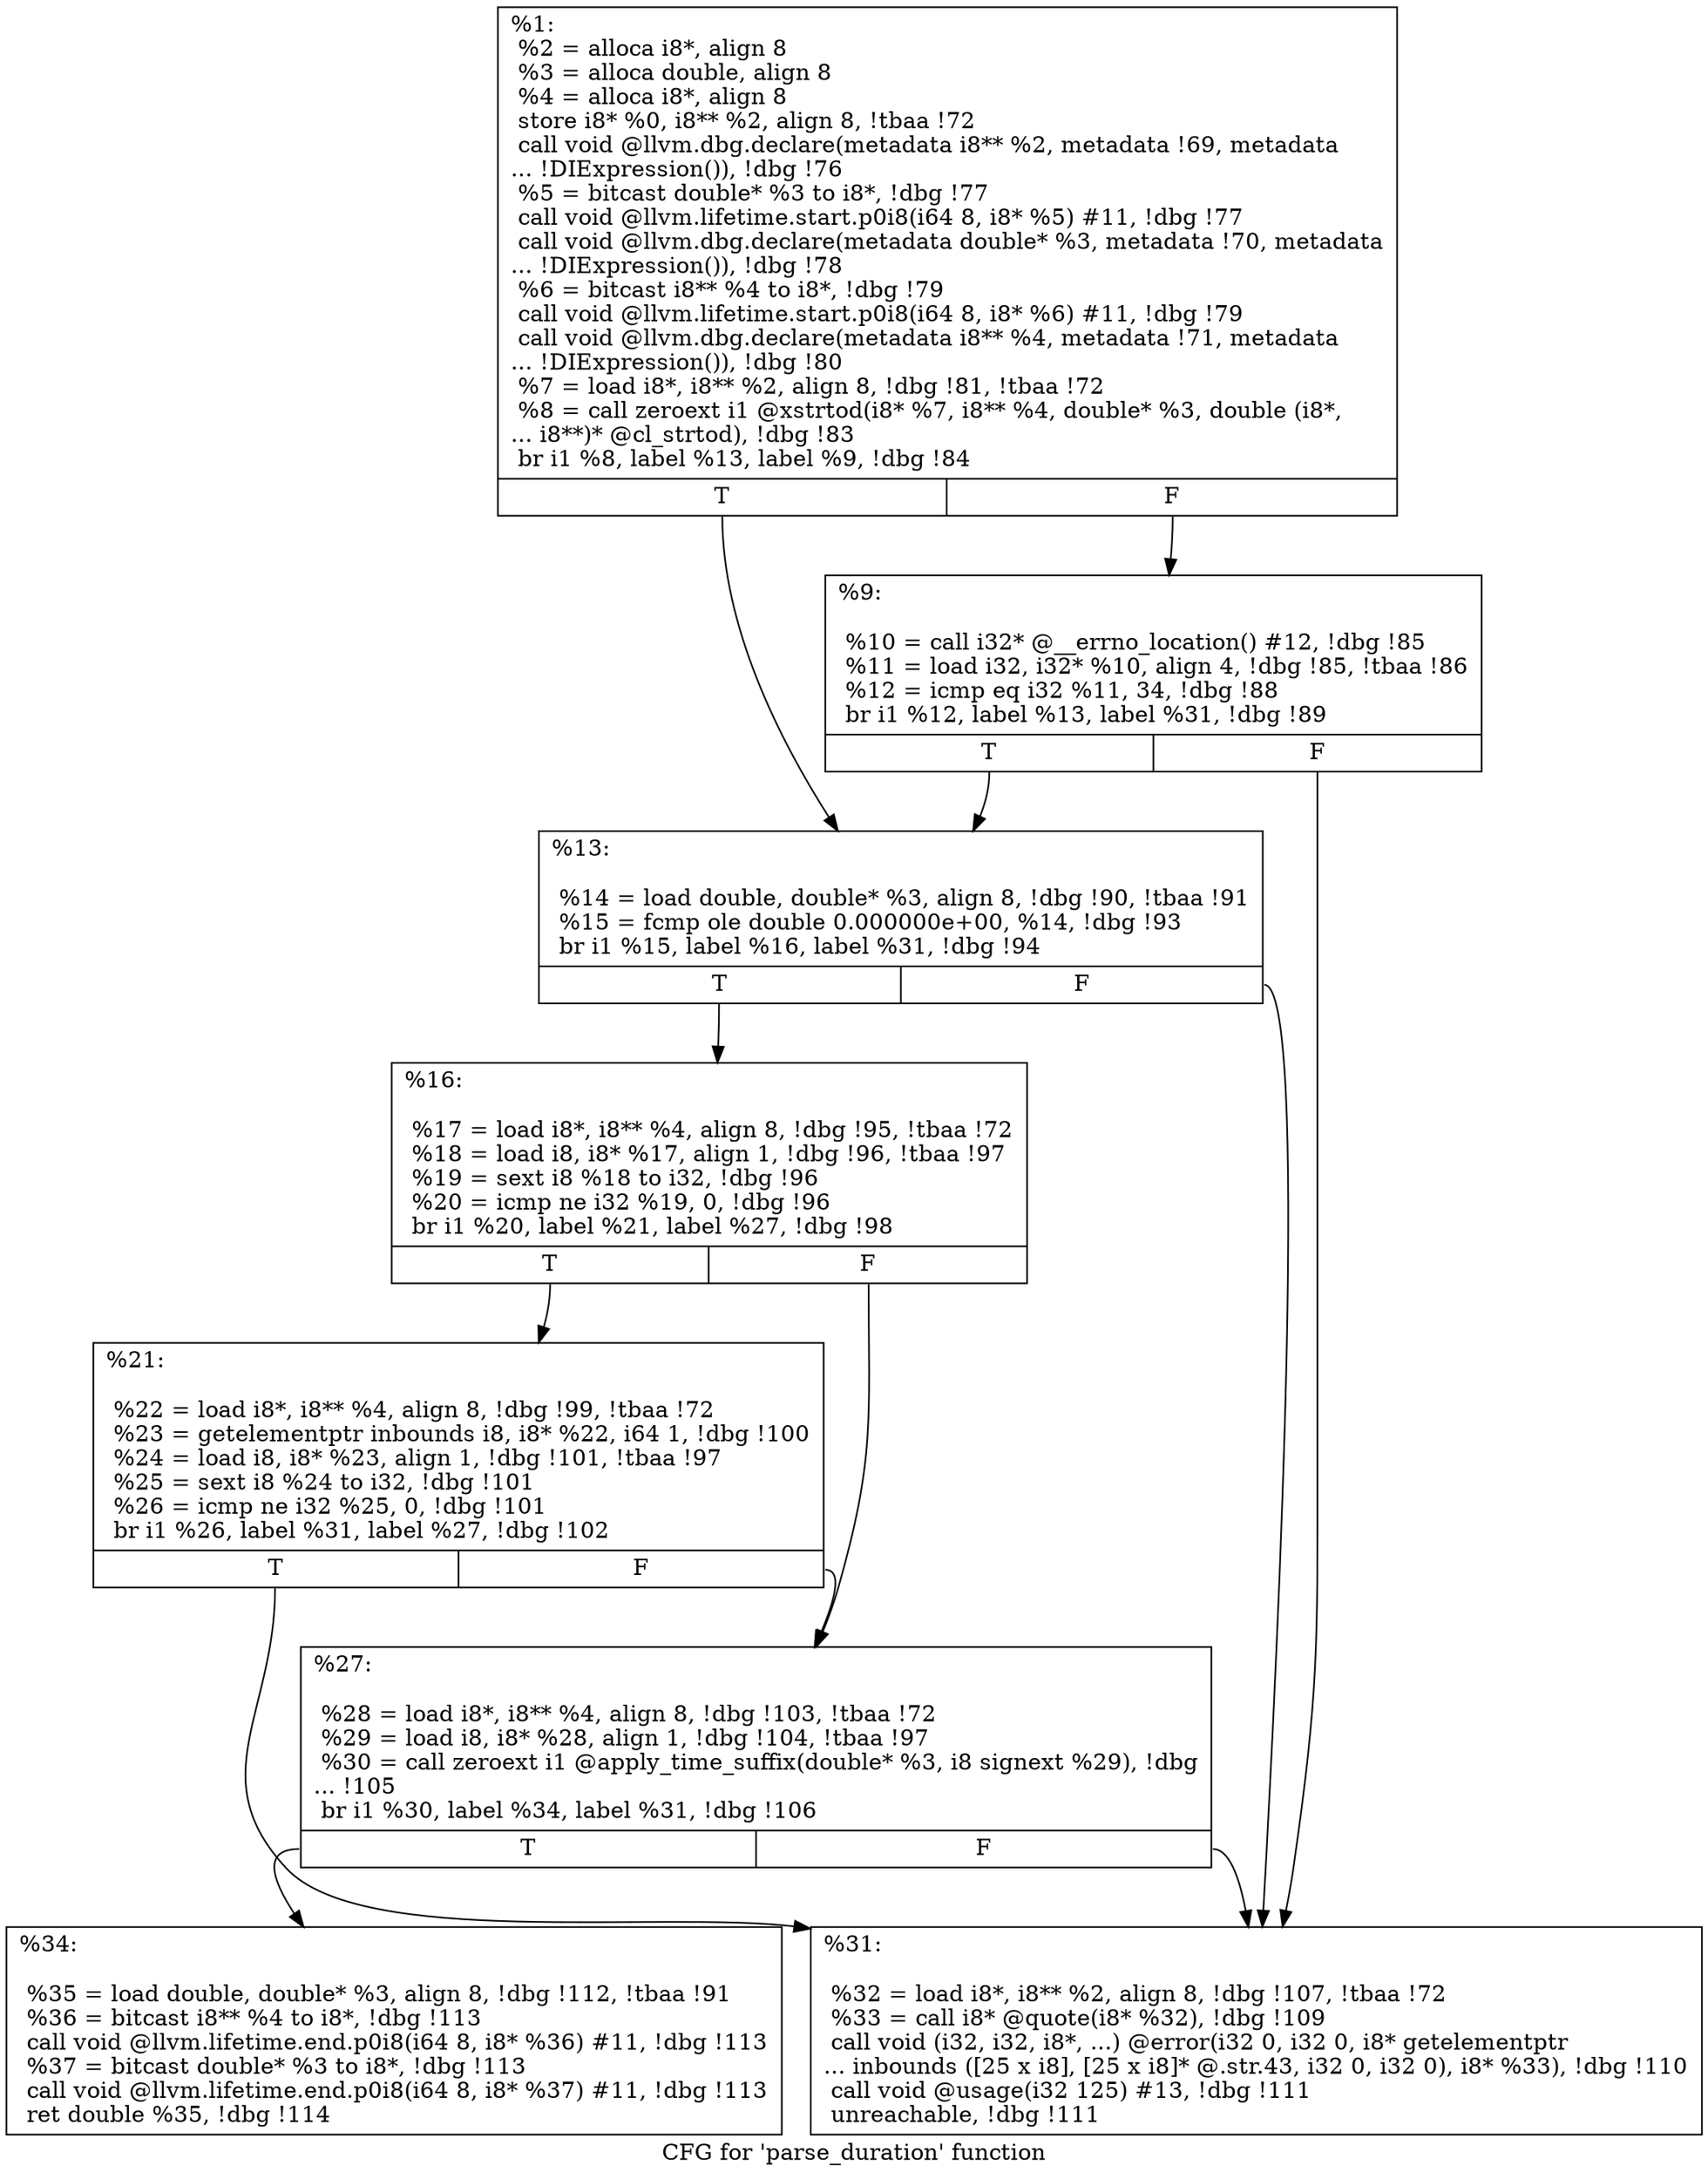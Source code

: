 digraph "CFG for 'parse_duration' function" {
	label="CFG for 'parse_duration' function";

	Node0x256bf30 [shape=record,label="{%1:\l  %2 = alloca i8*, align 8\l  %3 = alloca double, align 8\l  %4 = alloca i8*, align 8\l  store i8* %0, i8** %2, align 8, !tbaa !72\l  call void @llvm.dbg.declare(metadata i8** %2, metadata !69, metadata\l... !DIExpression()), !dbg !76\l  %5 = bitcast double* %3 to i8*, !dbg !77\l  call void @llvm.lifetime.start.p0i8(i64 8, i8* %5) #11, !dbg !77\l  call void @llvm.dbg.declare(metadata double* %3, metadata !70, metadata\l... !DIExpression()), !dbg !78\l  %6 = bitcast i8** %4 to i8*, !dbg !79\l  call void @llvm.lifetime.start.p0i8(i64 8, i8* %6) #11, !dbg !79\l  call void @llvm.dbg.declare(metadata i8** %4, metadata !71, metadata\l... !DIExpression()), !dbg !80\l  %7 = load i8*, i8** %2, align 8, !dbg !81, !tbaa !72\l  %8 = call zeroext i1 @xstrtod(i8* %7, i8** %4, double* %3, double (i8*,\l... i8**)* @cl_strtod), !dbg !83\l  br i1 %8, label %13, label %9, !dbg !84\l|{<s0>T|<s1>F}}"];
	Node0x256bf30:s0 -> Node0x256bfd0;
	Node0x256bf30:s1 -> Node0x256bf80;
	Node0x256bf80 [shape=record,label="{%9:\l\l  %10 = call i32* @__errno_location() #12, !dbg !85\l  %11 = load i32, i32* %10, align 4, !dbg !85, !tbaa !86\l  %12 = icmp eq i32 %11, 34, !dbg !88\l  br i1 %12, label %13, label %31, !dbg !89\l|{<s0>T|<s1>F}}"];
	Node0x256bf80:s0 -> Node0x256bfd0;
	Node0x256bf80:s1 -> Node0x256c110;
	Node0x256bfd0 [shape=record,label="{%13:\l\l  %14 = load double, double* %3, align 8, !dbg !90, !tbaa !91\l  %15 = fcmp ole double 0.000000e+00, %14, !dbg !93\l  br i1 %15, label %16, label %31, !dbg !94\l|{<s0>T|<s1>F}}"];
	Node0x256bfd0:s0 -> Node0x256c020;
	Node0x256bfd0:s1 -> Node0x256c110;
	Node0x256c020 [shape=record,label="{%16:\l\l  %17 = load i8*, i8** %4, align 8, !dbg !95, !tbaa !72\l  %18 = load i8, i8* %17, align 1, !dbg !96, !tbaa !97\l  %19 = sext i8 %18 to i32, !dbg !96\l  %20 = icmp ne i32 %19, 0, !dbg !96\l  br i1 %20, label %21, label %27, !dbg !98\l|{<s0>T|<s1>F}}"];
	Node0x256c020:s0 -> Node0x256c070;
	Node0x256c020:s1 -> Node0x256c0c0;
	Node0x256c070 [shape=record,label="{%21:\l\l  %22 = load i8*, i8** %4, align 8, !dbg !99, !tbaa !72\l  %23 = getelementptr inbounds i8, i8* %22, i64 1, !dbg !100\l  %24 = load i8, i8* %23, align 1, !dbg !101, !tbaa !97\l  %25 = sext i8 %24 to i32, !dbg !101\l  %26 = icmp ne i32 %25, 0, !dbg !101\l  br i1 %26, label %31, label %27, !dbg !102\l|{<s0>T|<s1>F}}"];
	Node0x256c070:s0 -> Node0x256c110;
	Node0x256c070:s1 -> Node0x256c0c0;
	Node0x256c0c0 [shape=record,label="{%27:\l\l  %28 = load i8*, i8** %4, align 8, !dbg !103, !tbaa !72\l  %29 = load i8, i8* %28, align 1, !dbg !104, !tbaa !97\l  %30 = call zeroext i1 @apply_time_suffix(double* %3, i8 signext %29), !dbg\l... !105\l  br i1 %30, label %34, label %31, !dbg !106\l|{<s0>T|<s1>F}}"];
	Node0x256c0c0:s0 -> Node0x256c160;
	Node0x256c0c0:s1 -> Node0x256c110;
	Node0x256c110 [shape=record,label="{%31:\l\l  %32 = load i8*, i8** %2, align 8, !dbg !107, !tbaa !72\l  %33 = call i8* @quote(i8* %32), !dbg !109\l  call void (i32, i32, i8*, ...) @error(i32 0, i32 0, i8* getelementptr\l... inbounds ([25 x i8], [25 x i8]* @.str.43, i32 0, i32 0), i8* %33), !dbg !110\l  call void @usage(i32 125) #13, !dbg !111\l  unreachable, !dbg !111\l}"];
	Node0x256c160 [shape=record,label="{%34:\l\l  %35 = load double, double* %3, align 8, !dbg !112, !tbaa !91\l  %36 = bitcast i8** %4 to i8*, !dbg !113\l  call void @llvm.lifetime.end.p0i8(i64 8, i8* %36) #11, !dbg !113\l  %37 = bitcast double* %3 to i8*, !dbg !113\l  call void @llvm.lifetime.end.p0i8(i64 8, i8* %37) #11, !dbg !113\l  ret double %35, !dbg !114\l}"];
}
